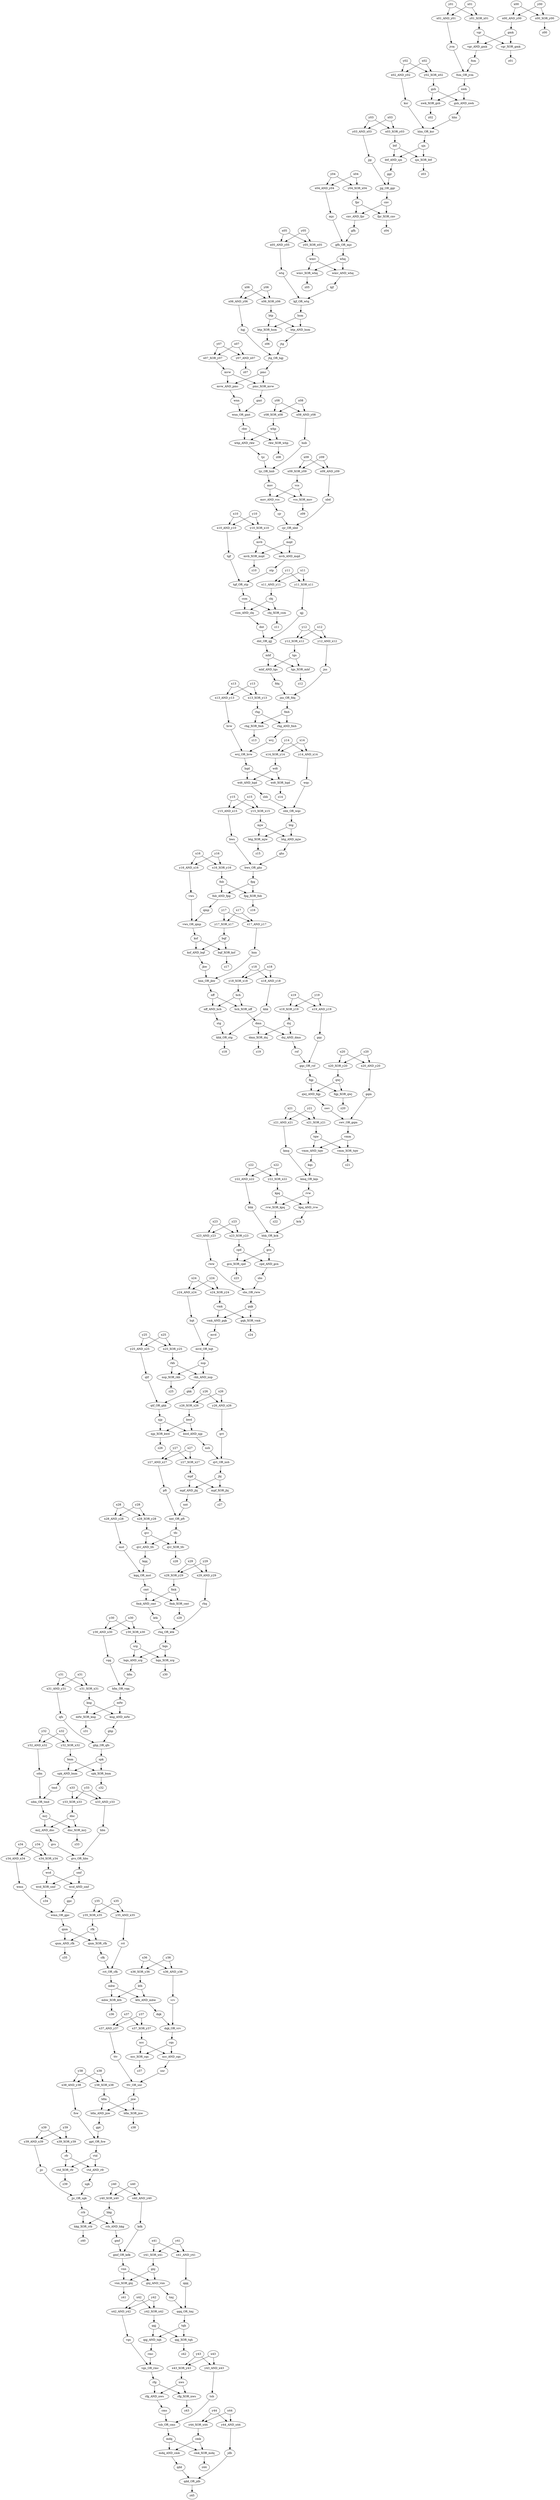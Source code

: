 digraph G {
  ksf_AND_bqf -> jkw;
  ksf -> ksf_AND_bqf;
  bqf -> ksf_AND_bqf;
  x42_AND_y42 -> vgs;
  x42 -> x42_AND_y42;
  y42 -> x42_AND_y42;
  wmv_AND_whq -> kjf;
  wmv -> wmv_AND_whq;
  whq -> wmv_AND_whq;
  mrj_AND_dnc -> gvs;
  mrj -> mrj_AND_dnc;
  dnc -> mrj_AND_dnc;
  tjc_OR_hnb -> msv;
  tjc -> tjc_OR_hnb;
  hnb -> tjc_OR_hnb;
  kpq_AND_rvw -> kck;
  kpq -> kpq_AND_rvw;
  rvw -> kpq_AND_rvw;
  wvj_OR_hvw -> hqd;
  wvj -> wvj_OR_hvw;
  hvw -> wvj_OR_hvw;
  fqp_XOR_qwj -> z20;
  fqp -> fqp_XOR_qwj;
  qwj -> fqp_XOR_qwj;
  x28_XOR_y28 -> qvr;
  x28 -> x28_XOR_y28;
  y28 -> x28_XOR_y28;
  x20_AND_y20 -> gqm;
  x20 -> x20_AND_y20;
  y20 -> x20_AND_y20;
  cpd_AND_gcn -> sbs;
  cpd -> cpd_AND_gcn;
  gcn -> cpd_AND_gcn;
  y07_AND_x07 -> z07;
  y07 -> y07_AND_x07;
  x07 -> y07_AND_x07;
  hnn_OR_jkw -> nff;
  hnn -> hnn_OR_jkw;
  jkw -> hnn_OR_jkw;
  x39_XOR_y39 -> rfr;
  x39 -> x39_XOR_y39;
  y39 -> x39_XOR_y39;
  y15_XOR_x15 -> mjw;
  y15 -> y15_XOR_x15;
  x15 -> y15_XOR_x15;
  wmv_XOR_whq -> z05;
  wmv -> wmv_XOR_whq;
  whq -> wmv_XOR_whq;
  y22_XOR_x22 -> kpq;
  y22 -> y22_XOR_x22;
  x22 -> y22_XOR_x22;
  ncc_AND_cqs -> snr;
  ncc -> ncc_AND_cqs;
  cqs -> ncc_AND_cqs;
  x24_XOR_y24 -> vmk;
  x24 -> x24_XOR_y24;
  y24 -> x24_XOR_y24;
  csm_AND_cbj -> dnt;
  csm -> csm_AND_cbj;
  cbj -> csm_AND_cbj;
  y02_XOR_x02 -> gsh;
  y02 -> y02_XOR_x02;
  x02 -> y02_XOR_x02;
  x00_AND_y00 -> gmk;
  x00 -> x00_AND_y00;
  y00 -> x00_AND_y00;
  vgr_XOR_gmk -> z01;
  vgr -> vgr_XOR_gmk;
  gmk -> vgr_XOR_gmk;
  dmn_XOR_dsj -> z19;
  dmn -> dmn_XOR_dsj;
  dsj -> dmn_XOR_dsj;
  vtd_AND_rfr -> sgk;
  vtd -> vtd_AND_rfr;
  rfr -> vtd_AND_rfr;
  hch_XOR_nff -> dmn;
  hch -> hch_XOR_nff;
  nff -> hch_XOR_nff;
  ghp_OR_qfs -> spk;
  ghp -> ghp_OR_qfs;
  qfs -> ghp_OR_qfs;
  mhf_AND_tgs -> fdq;
  mhf -> mhf_AND_tgs;
  tgs -> mhf_AND_tgs;
  x13_XOR_y13 -> rhg;
  x13 -> x13_XOR_y13;
  y13 -> x13_XOR_y13;
  y24_AND_x24 -> hqt;
  y24 -> y24_AND_x24;
  x24 -> y24_AND_x24;
  btp_AND_hsm -> jtg;
  btp -> btp_AND_hsm;
  hsm -> btp_AND_hsm;
  qqj_XOR_tqh -> z42;
  qqj -> qqj_XOR_tqh;
  tqh -> qqj_XOR_tqh;
  x33_AND_y33 -> hbn;
  x33 -> x33_AND_y33;
  y33 -> x33_AND_y33;
  y12_AND_x12 -> jns;
  y12 -> y12_AND_x12;
  x12 -> y12_AND_x12;
  y01_XOR_x01 -> vgr;
  y01 -> y01_XOR_x01;
  x01 -> y01_XOR_x01;
  mvb_AND_mqd -> stp;
  mvb -> mvb_AND_mqd;
  mqd -> mvb_AND_mqd;
  x10_AND_y10 -> tgf;
  x10 -> x10_AND_y10;
  y10 -> x10_AND_y10;
  wdt_AND_hqd -> shh;
  wdt -> wdt_AND_hqd;
  hqd -> wdt_AND_hqd;
  jjc_OR_sgk -> rrb;
  jjc -> jjc_OR_sgk;
  sgk -> jjc_OR_sgk;
  gsh_AND_nwk -> hhn;
  gsh -> gsh_AND_nwk;
  nwk -> gsh_AND_nwk;
  x07_XOR_y07 -> mvw;
  x07 -> x07_XOR_y07;
  y07 -> x07_XOR_y07;
  y39_AND_x39 -> jjc;
  y39 -> y39_AND_x39;
  x39 -> y39_AND_x39;
  gcn_XOR_cpd -> z23;
  gcn -> gcn_XOR_cpd;
  cpd -> gcn_XOR_cpd;
  vws_OR_qmp -> ksf;
  vws -> vws_OR_qmp;
  qmp -> vws_OR_qmp;
  kmq_OR_kqs -> rvw;
  kmq -> kmq_OR_kqs;
  kqs -> kmq_OR_kqs;
  hkg_XOR_rrb -> z40;
  hkg -> hkg_XOR_rrb;
  rrb -> hkg_XOR_rrb;
  qnm_AND_rfk -> z35;
  qnm -> qnm_AND_rfk;
  rfk -> qnm_AND_rfk;
  y11_XOR_x11 -> qjj;
  y11 -> y11_XOR_x11;
  x11 -> y11_XOR_x11;
  gmf_OR_kdk -> vnn;
  gmf -> gmf_OR_kdk;
  kdk -> gmf_OR_kdk;
  sbs_OR_rww -> gqk;
  sbs -> sbs_OR_rww;
  rww -> sbs_OR_rww;
  y30_AND_x30 -> vqq;
  y30 -> y30_AND_x30;
  x30 -> y30_AND_x30;
  x06_XOR_y06 -> btp;
  x06 -> x06_XOR_y06;
  y06 -> x06_XOR_y06;
  x01_AND_y01 -> jvm;
  x01 -> x01_AND_y01;
  y01 -> x01_AND_y01;
  x05_AND_y05 -> wtq;
  x05 -> x05_AND_y05;
  y05 -> x05_AND_y05;
  y27_AND_x27 -> pft;
  y27 -> y27_AND_x27;
  x27 -> y27_AND_x27;
  kqq_OR_mst -> cmt;
  kqq -> kqq_OR_mst;
  mst -> kqq_OR_mst;
  y17_XOR_x17 -> bqf;
  y17 -> y17_XOR_x17;
  x17 -> y17_XOR_x17;
  btg_XOR_mjw -> z15;
  btg -> btg_XOR_mjw;
  mjw -> btg_XOR_mjw;
  x16_XOR_y16 -> fnb;
  x16 -> x16_XOR_y16;
  y16 -> x16_XOR_y16;
  mbw_XOR_kth -> z36;
  mbw -> mbw_XOR_kth;
  kth -> mbw_XOR_kth;
  x41_AND_y41 -> qqq;
  x41 -> x41_AND_y41;
  y41 -> x41_AND_y41;
  hqn_AND_srg -> hfm;
  hqn -> hqn_AND_srg;
  srg -> hqn_AND_srg;
  swv_OR_gqm -> vmm;
  swv -> swv_OR_gqm;
  gqm -> swv_OR_gqm;
  qdd_OR_jdb -> z45;
  qdd -> qdd_OR_jdb;
  jdb -> qdd_OR_jdb;
  mvd_OR_hqt -> nsp;
  mvd -> mvd_OR_hqt;
  hqt -> mvd_OR_hqt;
  y10_XOR_x10 -> mvb;
  y10 -> y10_XOR_x10;
  x10 -> y10_XOR_x10;
  x20_XOR_y20 -> qwj;
  x20 -> x20_XOR_y20;
  y20 -> x20_XOR_y20;
  dqk_OR_vrv -> cqs;
  dqk -> dqk_OR_vrv;
  vrv -> dqk_OR_vrv;
  gqk_XOR_vmk -> z24;
  gqk -> gqk_XOR_vmk;
  vmk -> gqk_XOR_vmk;
  y16_AND_x16 -> vws;
  y16 -> y16_AND_x16;
  x16 -> y16_AND_x16;
  mpf_AND_jbj -> nnt;
  mpf -> mpf_AND_jbj;
  jbj -> mpf_AND_jbj;
  fnb_AND_fpg -> qmp;
  fnb -> fnb_AND_fpg;
  fpg -> fnb_AND_fpg;
  jtg_OR_hgj -> pmc;
  jtg -> jtg_OR_hgj;
  hgj -> jtg_OR_hgj;
  nwk_XOR_gsh -> z02;
  nwk -> nwk_XOR_gsh;
  gsh -> nwk_XOR_gsh;
  y32_AND_x32 -> sdm;
  y32 -> y32_AND_x32;
  x32 -> y32_AND_x32;
  qtf_OR_gkk -> njp;
  qtf -> qtf_OR_gkk;
  gkk -> qtf_OR_gkk;
  qwj_AND_fqp -> swv;
  qwj -> qwj_AND_fqp;
  fqp -> qwj_AND_fqp;
  jns_OR_fdq -> fmh;
  jns -> jns_OR_fdq;
  fdq -> jns_OR_fdq;
  y42_XOR_x42 -> qqj;
  y42 -> y42_XOR_x42;
  x42 -> y42_XOR_x42;
  bqf_XOR_ksf -> z17;
  bqf -> bqf_XOR_ksf;
  ksf -> bqf_XOR_ksf;
  rfg_AND_nws -> cms;
  rfg -> rfg_AND_nws;
  nws -> rfg_AND_nws;
  mdq_AND_cmk -> qdd;
  mdq -> mdq_AND_cmk;
  cmk -> mdq_AND_cmk;
  x21_XOR_y21 -> tqw;
  x21 -> x21_XOR_y21;
  y21 -> x21_XOR_y21;
  y41_XOR_x41 -> gnj;
  y41 -> y41_XOR_x41;
  x41 -> y41_XOR_x41;
  y33_XOR_x33 -> dnc;
  y33 -> y33_XOR_x33;
  x33 -> y33_XOR_x33;
  sjn_XOR_btf -> z03;
  sjn -> sjn_XOR_btf;
  btf -> sjn_XOR_btf;
  x23_XOR_y23 -> cpd;
  x23 -> x23_XOR_y23;
  y23 -> x23_XOR_y23;
  y27_XOR_x27 -> mpf;
  y27 -> y27_XOR_x27;
  x27 -> y27_XOR_x27;
  y31_XOR_x31 -> kng;
  y31 -> y31_XOR_x31;
  x31 -> y31_XOR_x31;
  vgs_OR_rmc -> rfg;
  vgs -> vgs_OR_rmc;
  rmc -> vgs_OR_rmc;
  y22_AND_x22 -> bhk;
  y22 -> y22_AND_x22;
  x22 -> y22_AND_x22;
  y35_XOR_x35 -> rfk;
  y35 -> y35_XOR_x35;
  x35 -> y35_XOR_x35;
  wdt_XOR_hqd -> z14;
  wdt -> wdt_XOR_hqd;
  hqd -> wdt_XOR_hqd;
  qvt_OR_nsh -> jbj;
  qvt -> qvt_OR_nsh;
  nsh -> qvt_OR_nsh;
  fmk_AND_cmt -> ktk;
  fmk -> fmk_AND_cmt;
  cmt -> fmk_AND_cmt;
  x06_AND_y06 -> hgj;
  x06 -> x06_AND_y06;
  y06 -> x06_AND_y06;
  qqq_OR_tmj -> tqh;
  qqq -> qqq_OR_tmj;
  tmj -> qqq_OR_tmj;
  vmm_AND_tqw -> kqs;
  vmm -> vmm_AND_tqw;
  tqw -> vmm_AND_tqw;
  rkh_AND_nsp -> gkk;
  rkh -> rkh_AND_nsp;
  nsp -> rkh_AND_nsp;
  wcd_AND_smf -> gpc;
  wcd -> wcd_AND_smf;
  smf -> wcd_AND_smf;
  x36_XOR_y36 -> kth;
  x36 -> x36_XOR_y36;
  y36 -> x36_XOR_y36;
  x34_XOR_y34 -> wcd;
  x34 -> x34_XOR_y34;
  y34 -> x34_XOR_y34;
  rhg_XOR_fmh -> z13;
  rhg -> rhg_XOR_fmh;
  fmh -> rhg_XOR_fmh;
  x00_XOR_y00 -> z00;
  x00 -> x00_XOR_y00;
  y00 -> x00_XOR_y00;
  y43_AND_x43 -> tsb;
  y43 -> y43_AND_x43;
  x43 -> y43_AND_x43;
  fsm_OR_jvm -> nwk;
  fsm -> fsm_OR_jvm;
  jvm -> fsm_OR_jvm;
  gpt_OR_fsw -> vtd;
  gpt -> gpt_OR_fsw;
  fsw -> gpt_OR_fsw;
  btg_AND_mjw -> ghs;
  btg -> btg_AND_mjw;
  mjw -> btg_AND_mjw;
  wmn_OR_gpc -> qnm;
  wmn -> wmn_OR_gpc;
  gpc -> wmn_OR_gpc;
  x28_AND_y28 -> mst;
  x28 -> x28_AND_y28;
  y28 -> x28_AND_y28;
  y05_XOR_x05 -> wmv;
  y05 -> y05_XOR_x05;
  x05 -> y05_XOR_x05;
  y18_XOR_x18 -> hch;
  y18 -> y18_XOR_x18;
  x18 -> y18_XOR_x18;
  bws_OR_ghs -> fpg;
  bws -> bws_OR_ghs;
  ghs -> bws_OR_ghs;
  y44_AND_x44 -> jdb;
  y44 -> y44_AND_x44;
  x44 -> y44_AND_x44;
  kng_AND_mfw -> ghp;
  kng -> kng_AND_mfw;
  mfw -> kng_AND_mfw;
  y14_AND_x14 -> wqc;
  y14 -> y14_AND_x14;
  x14 -> y14_AND_x14;
  y32_XOR_x32 -> bnm;
  y32 -> y32_XOR_x32;
  x32 -> y32_XOR_x32;
  cjr_OR_nbd -> mqd;
  cjr -> cjr_OR_nbd;
  nbd -> cjr_OR_nbd;
  y26_AND_x26 -> qvt;
  y26 -> y26_AND_x26;
  x26 -> y26_AND_x26;
  njp_XOR_kwd -> z26;
  njp -> njp_XOR_kwd;
  kwd -> njp_XOR_kwd;
  rvw_XOR_kpq -> z22;
  rvw -> rvw_XOR_kpq;
  kpq -> rvw_XOR_kpq;
  bfm_XOR_jnw -> z38;
  bfm -> bfm_XOR_jnw;
  jnw -> bfm_XOR_jnw;
  dsj_AND_dmn -> rsf;
  dsj -> dsj_AND_dmn;
  dmn -> dsj_AND_dmn;
  rkw_XOR_whp -> z08;
  rkw -> rkw_XOR_whp;
  whp -> rkw_XOR_whp;
  x29_AND_y29 -> rhq;
  x29 -> x29_AND_y29;
  y29 -> x29_AND_y29;
  y40_XOR_x40 -> hkg;
  y40 -> y40_XOR_x40;
  x40 -> y40_XOR_x40;
  gqc_OR_rsf -> fqp;
  gqc -> gqc_OR_rsf;
  rsf -> gqc_OR_rsf;
  x37_AND_y37 -> ttv;
  x37 -> x37_AND_y37;
  y37 -> x37_AND_y37;
  y15_AND_x15 -> bws;
  y15 -> y15_AND_x15;
  x15 -> y15_AND_x15;
  rhg_AND_fmh -> wvj;
  rhg -> rhg_AND_fmh;
  fmh -> rhg_AND_fmh;
  x23_AND_y23 -> rww;
  x23 -> x23_AND_y23;
  y23 -> x23_AND_y23;
  mvb_XOR_mqd -> z10;
  mvb -> mvb_XOR_mqd;
  mqd -> mvb_XOR_mqd;
  qvr_XOR_tfc -> z28;
  qvr -> qvr_XOR_tfc;
  tfc -> qvr_XOR_tfc;
  x40_AND_y40 -> kdk;
  x40 -> x40_AND_y40;
  y40 -> x40_AND_y40;
  wnn_OR_gmt -> rkw;
  wnn -> wnn_OR_gmt;
  gmt -> wnn_OR_gmt;
  x13_AND_y13 -> hvw;
  x13 -> x13_AND_y13;
  y13 -> x13_AND_y13;
  fpr_XOR_cnv -> z04;
  fpr -> fpr_XOR_cnv;
  cnv -> fpr_XOR_cnv;
  x18_AND_y18 -> khk;
  x18 -> x18_AND_y18;
  y18 -> x18_AND_y18;
  rct_OR_cfk -> mbw;
  rct -> rct_OR_cfk;
  cfk -> rct_OR_cfk;
  fmk_XOR_cmt -> z29;
  fmk -> fmk_XOR_cmt;
  cmt -> fmk_XOR_cmt;
  fpg_XOR_fnb -> z16;
  fpg -> fpg_XOR_fnb;
  fnb -> fpg_XOR_fnb;
  y26_XOR_x26 -> kwd;
  y26 -> y26_XOR_x26;
  x26 -> y26_XOR_x26;
  x31_AND_y31 -> qfs;
  x31 -> x31_AND_y31;
  y31 -> x31_AND_y31;
  nff_AND_hch -> stg;
  nff -> nff_AND_hch;
  hch -> nff_AND_hch;
  jjg_OR_ggr -> cnv;
  jjg -> jjg_OR_ggr;
  ggr -> jjg_OR_ggr;
  kth_AND_mbw -> dqk;
  kth -> kth_AND_mbw;
  mbw -> kth_AND_mbw;
  btp_XOR_hsm -> z06;
  btp -> btp_XOR_hsm;
  hsm -> btp_XOR_hsm;
  qvr_AND_tfc -> kqq;
  qvr -> qvr_AND_tfc;
  tfc -> qvr_AND_tfc;
  y35_AND_x35 -> rct;
  y35 -> y35_AND_x35;
  x35 -> y35_AND_x35;
  whp_AND_rkw -> tjc;
  whp -> whp_AND_rkw;
  rkw -> whp_AND_rkw;
  vcs_XOR_msv -> z09;
  vcs -> vcs_XOR_msv;
  msv -> vcs_XOR_msv;
  cmk_XOR_mdq -> z44;
  cmk -> cmk_XOR_mdq;
  mdq -> cmk_XOR_mdq;
  rrb_AND_hkg -> gmf;
  rrb -> rrb_AND_hkg;
  hkg -> rrb_AND_hkg;
  tgs_XOR_mhf -> z12;
  tgs -> tgs_XOR_mhf;
  mhf -> tgs_XOR_mhf;
  y03_AND_x03 -> jjg;
  y03 -> y03_AND_x03;
  x03 -> y03_AND_x03;
  y12_XOR_x12 -> tgs;
  y12 -> y12_XOR_x12;
  x12 -> y12_XOR_x12;
  mvw_AND_pmc -> wnn;
  mvw -> mvw_AND_pmc;
  pmc -> mvw_AND_pmc;
  x37_XOR_y37 -> ncc;
  x37 -> x37_XOR_y37;
  y37 -> x37_XOR_y37;
  y08_XOR_x08 -> whp;
  y08 -> y08_XOR_x08;
  x08 -> y08_XOR_x08;
  y04_XOR_x04 -> fpr;
  y04 -> y04_XOR_x04;
  x04 -> y04_XOR_x04;
  y34_AND_x34 -> wmn;
  y34 -> y34_AND_x34;
  x34 -> y34_AND_x34;
  y44_XOR_x44 -> cmk;
  y44 -> y44_XOR_x44;
  x44 -> y44_XOR_x44;
  x03_XOR_y03 -> btf;
  x03 -> x03_XOR_y03;
  y03 -> x03_XOR_y03;
  hqn_XOR_srg -> z30;
  hqn -> hqn_XOR_srg;
  srg -> hqn_XOR_srg;
  vnn_XOR_gnj -> z41;
  vnn -> vnn_XOR_gnj;
  gnj -> vnn_XOR_gnj;
  btf_AND_sjn -> ggr;
  btf -> btf_AND_sjn;
  sjn -> btf_AND_sjn;
  vgr_AND_gmk -> fsm;
  vgr -> vgr_AND_gmk;
  gmk -> vgr_AND_gmk;
  nsp_XOR_rkh -> z25;
  nsp -> nsp_XOR_rkh;
  rkh -> nsp_XOR_rkh;
  y21_AND_x21 -> kmq;
  y21 -> y21_AND_x21;
  x21 -> y21_AND_x21;
  khk_OR_stg -> z18;
  khk -> khk_OR_stg;
  stg -> khk_OR_stg;
  x19_AND_y19 -> gqc;
  x19 -> x19_AND_y19;
  y19 -> x19_AND_y19;
  y25_AND_x25 -> qtf;
  y25 -> y25_AND_x25;
  x25 -> y25_AND_x25;
  x14_XOR_y14 -> wdt;
  x14 -> x14_XOR_y14;
  y14 -> x14_XOR_y14;
  vmm_XOR_tqw -> z21;
  vmm -> vmm_XOR_tqw;
  tqw -> vmm_XOR_tqw;
  x43_XOR_y43 -> nws;
  x43 -> x43_XOR_y43;
  y43 -> x43_XOR_y43;
  gvs_OR_hbn -> smf;
  gvs -> gvs_OR_hbn;
  hbn -> gvs_OR_hbn;
  x17_AND_y17 -> hnn;
  x17 -> x17_AND_y17;
  y17 -> x17_AND_y17;
  nnt_OR_pft -> tfc;
  nnt -> nnt_OR_pft;
  pft -> nnt_OR_pft;
  pmc_XOR_mvw -> gmt;
  pmc -> pmc_XOR_mvw;
  mvw -> pmc_XOR_mvw;
  x36_AND_y36 -> vrv;
  x36 -> x36_AND_y36;
  y36 -> x36_AND_y36;
  x09_AND_y09 -> nbd;
  x09 -> x09_AND_y09;
  y09 -> x09_AND_y09;
  cbj_XOR_csm -> z11;
  cbj -> cbj_XOR_csm;
  csm -> cbj_XOR_csm;
  kwd_AND_njp -> nsh;
  kwd -> kwd_AND_njp;
  njp -> kwd_AND_njp;
  tsb_OR_cms -> mdq;
  tsb -> tsb_OR_cms;
  cms -> tsb_OR_cms;
  vmk_AND_gqk -> mvd;
  vmk -> vmk_AND_gqk;
  gqk -> vmk_AND_gqk;
  vtd_XOR_rfr -> z39;
  vtd -> vtd_XOR_rfr;
  rfr -> vtd_XOR_rfr;
  dnc_XOR_mrj -> z33;
  dnc -> dnc_XOR_mrj;
  mrj -> dnc_XOR_mrj;
  rfg_XOR_nws -> z43;
  rfg -> rfg_XOR_nws;
  nws -> rfg_XOR_nws;
  y30_XOR_x30 -> srg;
  y30 -> y30_XOR_x30;
  x30 -> y30_XOR_x30;
  x04_AND_y04 -> mjc;
  x04 -> x04_AND_y04;
  y04 -> x04_AND_y04;
  y38_XOR_x38 -> bfm;
  y38 -> y38_XOR_x38;
  x38 -> y38_XOR_x38;
  sdm_OR_tmd -> mrj;
  sdm -> sdm_OR_tmd;
  tmd -> sdm_OR_tmd;
  ttv_OR_snr -> jnw;
  ttv -> ttv_OR_snr;
  snr -> ttv_OR_snr;
  tgf_OR_stp -> csm;
  tgf -> tgf_OR_stp;
  stp -> tgf_OR_stp;
  x38_AND_y38 -> fsw;
  x38 -> x38_AND_y38;
  y38 -> x38_AND_y38;
  hfm_OR_vqq -> mfw;
  hfm -> hfm_OR_vqq;
  vqq -> hfm_OR_vqq;
  gnj_AND_vnn -> tmj;
  gnj -> gnj_AND_vnn;
  vnn -> gnj_AND_vnn;
  x08_AND_y08 -> hnb;
  x08 -> x08_AND_y08;
  y08 -> x08_AND_y08;
  mfw_XOR_kng -> z31;
  mfw -> mfw_XOR_kng;
  kng -> mfw_XOR_kng;
  bhk_OR_kck -> gcn;
  bhk -> bhk_OR_kck;
  kck -> bhk_OR_kck;
  gfh_OR_mjc -> whq;
  gfh -> gfh_OR_mjc;
  mjc -> gfh_OR_mjc;
  shh_OR_wqc -> btg;
  shh -> shh_OR_wqc;
  wqc -> shh_OR_wqc;
  mpf_XOR_jbj -> z27;
  mpf -> mpf_XOR_jbj;
  jbj -> mpf_XOR_jbj;
  spk_AND_bnm -> tmd;
  spk -> spk_AND_bnm;
  bnm -> spk_AND_bnm;
  x09_XOR_y09 -> vcs;
  x09 -> x09_XOR_y09;
  y09 -> x09_XOR_y09;
  ncc_XOR_cqs -> z37;
  ncc -> ncc_XOR_cqs;
  cqs -> ncc_XOR_cqs;
  wcd_XOR_smf -> z34;
  wcd -> wcd_XOR_smf;
  smf -> wcd_XOR_smf;
  spk_XOR_bnm -> z32;
  spk -> spk_XOR_bnm;
  bnm -> spk_XOR_bnm;
  qnm_XOR_rfk -> cfk;
  qnm -> qnm_XOR_rfk;
  rfk -> qnm_XOR_rfk;
  dnt_OR_qjj -> mhf;
  dnt -> dnt_OR_qjj;
  qjj -> dnt_OR_qjj;
  msv_AND_vcs -> cjr;
  msv -> msv_AND_vcs;
  vcs -> msv_AND_vcs;
  x02_AND_y02 -> ksr;
  x02 -> x02_AND_y02;
  y02 -> x02_AND_y02;
  x25_XOR_y25 -> rkh;
  x25 -> x25_XOR_y25;
  y25 -> x25_XOR_y25;
  rhq_OR_ktk -> hqn;
  rhq -> rhq_OR_ktk;
  ktk -> rhq_OR_ktk;
  cnv_AND_fpr -> gfh;
  cnv -> cnv_AND_fpr;
  fpr -> cnv_AND_fpr;
  x11_AND_y11 -> cbj;
  x11 -> x11_AND_y11;
  y11 -> x11_AND_y11;
  kjf_OR_wtq -> hsm;
  kjf -> kjf_OR_wtq;
  wtq -> kjf_OR_wtq;
  x29_XOR_y29 -> fmk;
  x29 -> x29_XOR_y29;
  y29 -> x29_XOR_y29;
  bfm_AND_jnw -> gpt;
  bfm -> bfm_AND_jnw;
  jnw -> bfm_AND_jnw;
  qqj_AND_tqh -> rmc;
  qqj -> qqj_AND_tqh;
  tqh -> qqj_AND_tqh;
  hhn_OR_ksr -> sjn;
  hhn -> hhn_OR_ksr;
  ksr -> hhn_OR_ksr;
  x19_XOR_y19 -> dsj;
  x19 -> x19_XOR_y19;
  y19 -> x19_XOR_y19;
}
